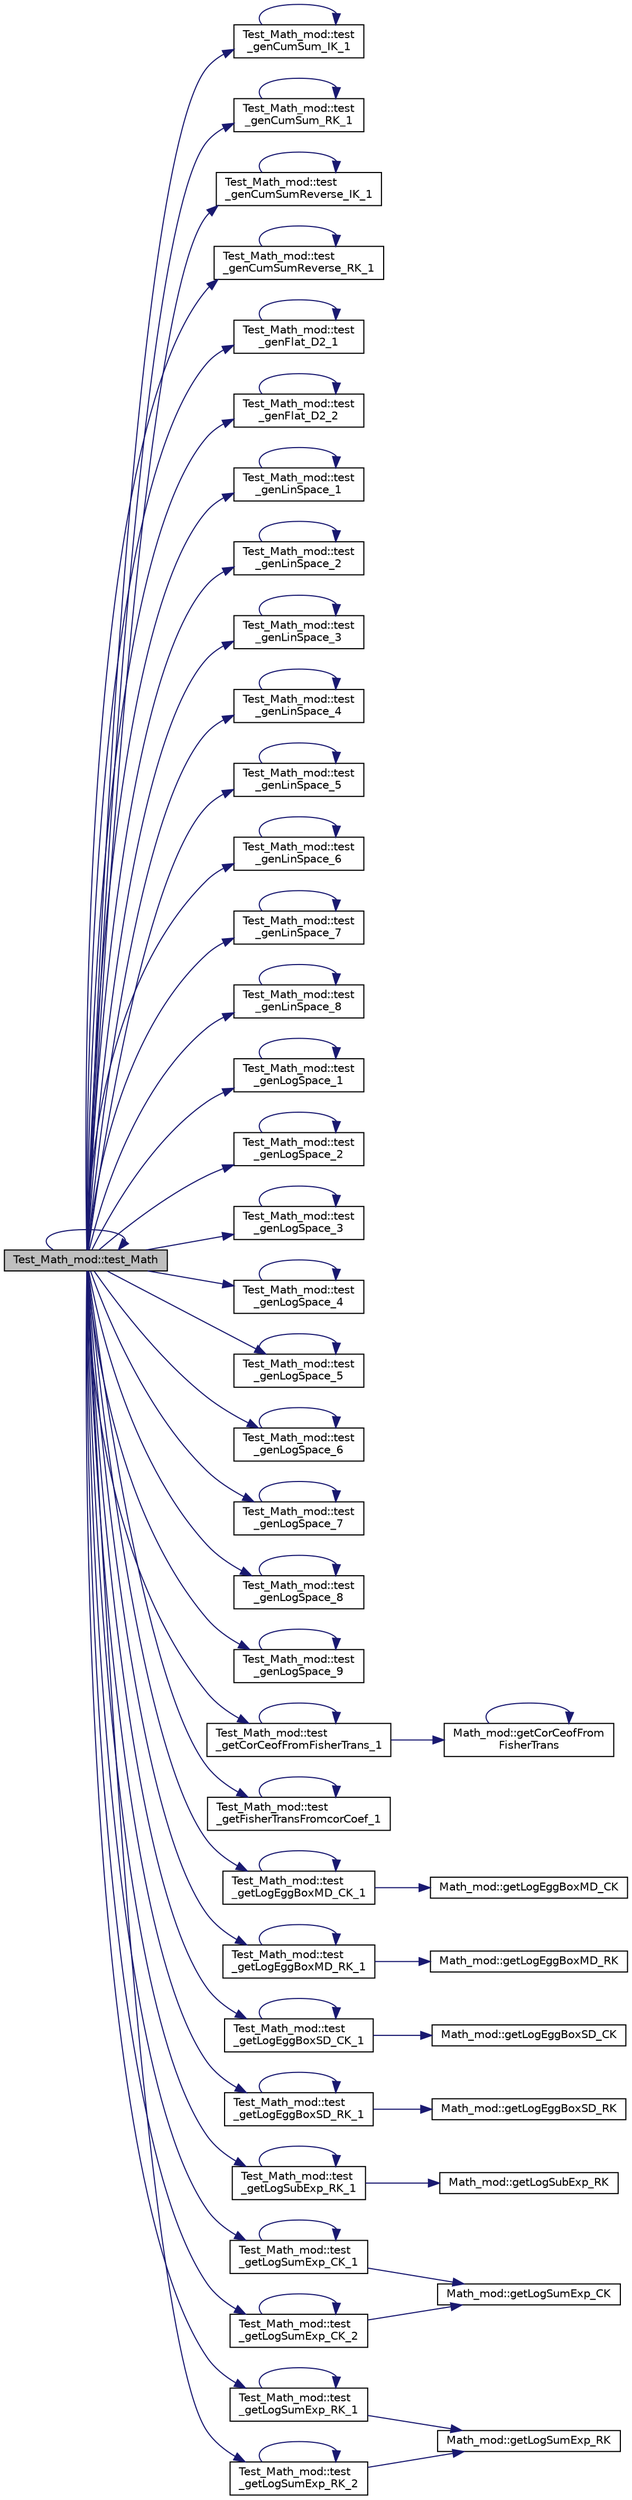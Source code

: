 digraph "Test_Math_mod::test_Math"
{
 // LATEX_PDF_SIZE
  edge [fontname="Helvetica",fontsize="10",labelfontname="Helvetica",labelfontsize="10"];
  node [fontname="Helvetica",fontsize="10",shape=record];
  rankdir="LR";
  Node1 [label="Test_Math_mod::test_Math",height=0.2,width=0.4,color="black", fillcolor="grey75", style="filled", fontcolor="black",tooltip=" "];
  Node1 -> Node2 [color="midnightblue",fontsize="10",style="solid",fontname="Helvetica"];
  Node2 [label="Test_Math_mod::test\l_genCumSum_IK_1",height=0.2,width=0.4,color="black", fillcolor="white", style="filled",URL="$namespaceTest__Math__mod.html#a753396d55172da8c2468ba4e24ce6f49",tooltip=" "];
  Node2 -> Node2 [color="midnightblue",fontsize="10",style="solid",fontname="Helvetica"];
  Node1 -> Node3 [color="midnightblue",fontsize="10",style="solid",fontname="Helvetica"];
  Node3 [label="Test_Math_mod::test\l_genCumSum_RK_1",height=0.2,width=0.4,color="black", fillcolor="white", style="filled",URL="$namespaceTest__Math__mod.html#a0517b03021fee289e3bfc26f1145d2f3",tooltip=" "];
  Node3 -> Node3 [color="midnightblue",fontsize="10",style="solid",fontname="Helvetica"];
  Node1 -> Node4 [color="midnightblue",fontsize="10",style="solid",fontname="Helvetica"];
  Node4 [label="Test_Math_mod::test\l_genCumSumReverse_IK_1",height=0.2,width=0.4,color="black", fillcolor="white", style="filled",URL="$namespaceTest__Math__mod.html#a844d275822df4f2924c15b498d9ca547",tooltip=" "];
  Node4 -> Node4 [color="midnightblue",fontsize="10",style="solid",fontname="Helvetica"];
  Node1 -> Node5 [color="midnightblue",fontsize="10",style="solid",fontname="Helvetica"];
  Node5 [label="Test_Math_mod::test\l_genCumSumReverse_RK_1",height=0.2,width=0.4,color="black", fillcolor="white", style="filled",URL="$namespaceTest__Math__mod.html#a67da05f33cfb39580b1b82978716aa89",tooltip=" "];
  Node5 -> Node5 [color="midnightblue",fontsize="10",style="solid",fontname="Helvetica"];
  Node1 -> Node6 [color="midnightblue",fontsize="10",style="solid",fontname="Helvetica"];
  Node6 [label="Test_Math_mod::test\l_genFlat_D2_1",height=0.2,width=0.4,color="black", fillcolor="white", style="filled",URL="$namespaceTest__Math__mod.html#a98088a3a688770c98c1c0190e0ef8322",tooltip="Test whether genFlat_D2() can successfully genFlat an input weighted 2D array."];
  Node6 -> Node6 [color="midnightblue",fontsize="10",style="solid",fontname="Helvetica"];
  Node1 -> Node7 [color="midnightblue",fontsize="10",style="solid",fontname="Helvetica"];
  Node7 [label="Test_Math_mod::test\l_genFlat_D2_2",height=0.2,width=0.4,color="black", fillcolor="white", style="filled",URL="$namespaceTest__Math__mod.html#a9d15cb8ed1be3ea632e78bf53e752d34",tooltip="Test whether genFlat_D2() can successfully genFlat an input weighted 2D array."];
  Node7 -> Node7 [color="midnightblue",fontsize="10",style="solid",fontname="Helvetica"];
  Node1 -> Node8 [color="midnightblue",fontsize="10",style="solid",fontname="Helvetica"];
  Node8 [label="Test_Math_mod::test\l_genLinSpace_1",height=0.2,width=0.4,color="black", fillcolor="white", style="filled",URL="$namespaceTest__Math__mod.html#a34fcba20b546a6a0ad86ec5580d01c6a",tooltip="Test whether genLinSpace() can successfully generate a closed sequence on the input interval."];
  Node8 -> Node8 [color="midnightblue",fontsize="10",style="solid",fontname="Helvetica"];
  Node1 -> Node9 [color="midnightblue",fontsize="10",style="solid",fontname="Helvetica"];
  Node9 [label="Test_Math_mod::test\l_genLinSpace_2",height=0.2,width=0.4,color="black", fillcolor="white", style="filled",URL="$namespaceTest__Math__mod.html#ae35781e426f87ab6c1b1c272413fd47a",tooltip="Test whether genLinSpace() can successfully generate an open-ended sequence on the input interval."];
  Node9 -> Node9 [color="midnightblue",fontsize="10",style="solid",fontname="Helvetica"];
  Node1 -> Node10 [color="midnightblue",fontsize="10",style="solid",fontname="Helvetica"];
  Node10 [label="Test_Math_mod::test\l_genLinSpace_3",height=0.2,width=0.4,color="black", fillcolor="white", style="filled",URL="$namespaceTest__Math__mod.html#a92d59eda0ae9d8f5d1b4f4119b1d6441",tooltip="Test whether genLinSpace() can successfully generate an open-started sequence on the input interval."];
  Node10 -> Node10 [color="midnightblue",fontsize="10",style="solid",fontname="Helvetica"];
  Node1 -> Node11 [color="midnightblue",fontsize="10",style="solid",fontname="Helvetica"];
  Node11 [label="Test_Math_mod::test\l_genLinSpace_4",height=0.2,width=0.4,color="black", fillcolor="white", style="filled",URL="$namespaceTest__Math__mod.html#a79ca1599ab7c1e6e41af1bc6c1bec554",tooltip="Test whether genLinSpace() can successfully generate an open-started and open-ended sequence on the i..."];
  Node11 -> Node11 [color="midnightblue",fontsize="10",style="solid",fontname="Helvetica"];
  Node1 -> Node12 [color="midnightblue",fontsize="10",style="solid",fontname="Helvetica"];
  Node12 [label="Test_Math_mod::test\l_genLinSpace_5",height=0.2,width=0.4,color="black", fillcolor="white", style="filled",URL="$namespaceTest__Math__mod.html#a7b0fe986acf65eec7ef744a762fda01b",tooltip="Test whether genLinSpace() can successfully generate a closed sequence on the input interval."];
  Node12 -> Node12 [color="midnightblue",fontsize="10",style="solid",fontname="Helvetica"];
  Node1 -> Node13 [color="midnightblue",fontsize="10",style="solid",fontname="Helvetica"];
  Node13 [label="Test_Math_mod::test\l_genLinSpace_6",height=0.2,width=0.4,color="black", fillcolor="white", style="filled",URL="$namespaceTest__Math__mod.html#ae7b8cc0cad7c61186fce652ba3526487",tooltip="Test whether genLinSpace() can successfully generate an open-ended sequence on the input interval."];
  Node13 -> Node13 [color="midnightblue",fontsize="10",style="solid",fontname="Helvetica"];
  Node1 -> Node14 [color="midnightblue",fontsize="10",style="solid",fontname="Helvetica"];
  Node14 [label="Test_Math_mod::test\l_genLinSpace_7",height=0.2,width=0.4,color="black", fillcolor="white", style="filled",URL="$namespaceTest__Math__mod.html#a3f29152e9336dd6e75df3e59a3e95b17",tooltip="Test whether genLinSpace() can successfully generate an open-started sequence on the input interval."];
  Node14 -> Node14 [color="midnightblue",fontsize="10",style="solid",fontname="Helvetica"];
  Node1 -> Node15 [color="midnightblue",fontsize="10",style="solid",fontname="Helvetica"];
  Node15 [label="Test_Math_mod::test\l_genLinSpace_8",height=0.2,width=0.4,color="black", fillcolor="white", style="filled",URL="$namespaceTest__Math__mod.html#a45073ebdc5b685a01b331e617da08263",tooltip="Test whether genLinSpace() can successfully generate an open-started and open-ended sequence on the i..."];
  Node15 -> Node15 [color="midnightblue",fontsize="10",style="solid",fontname="Helvetica"];
  Node1 -> Node16 [color="midnightblue",fontsize="10",style="solid",fontname="Helvetica"];
  Node16 [label="Test_Math_mod::test\l_genLogSpace_1",height=0.2,width=0.4,color="black", fillcolor="white", style="filled",URL="$namespaceTest__Math__mod.html#a25e700df0490938fb314d8e36fe56d64",tooltip="Test whether genLogSpace() can successfully generate a closed sequence on the input interval."];
  Node16 -> Node16 [color="midnightblue",fontsize="10",style="solid",fontname="Helvetica"];
  Node1 -> Node17 [color="midnightblue",fontsize="10",style="solid",fontname="Helvetica"];
  Node17 [label="Test_Math_mod::test\l_genLogSpace_2",height=0.2,width=0.4,color="black", fillcolor="white", style="filled",URL="$namespaceTest__Math__mod.html#ad930240018c7b9bc904a72a00a066b33",tooltip="Test whether genLogSpace() can successfully generate an open-ended sequence on the input interval."];
  Node17 -> Node17 [color="midnightblue",fontsize="10",style="solid",fontname="Helvetica"];
  Node1 -> Node18 [color="midnightblue",fontsize="10",style="solid",fontname="Helvetica"];
  Node18 [label="Test_Math_mod::test\l_genLogSpace_3",height=0.2,width=0.4,color="black", fillcolor="white", style="filled",URL="$namespaceTest__Math__mod.html#a3e3087379089284e35bd1c84d358802e",tooltip="Test whether genLogSpace() can successfully generate an open-started sequence on the input interval."];
  Node18 -> Node18 [color="midnightblue",fontsize="10",style="solid",fontname="Helvetica"];
  Node1 -> Node19 [color="midnightblue",fontsize="10",style="solid",fontname="Helvetica"];
  Node19 [label="Test_Math_mod::test\l_genLogSpace_4",height=0.2,width=0.4,color="black", fillcolor="white", style="filled",URL="$namespaceTest__Math__mod.html#a01a2a1a2236a02031bc83c5b5590fc50",tooltip="Test whether genLogSpace() can successfully generate an open-started and open-ended sequence on the i..."];
  Node19 -> Node19 [color="midnightblue",fontsize="10",style="solid",fontname="Helvetica"];
  Node1 -> Node20 [color="midnightblue",fontsize="10",style="solid",fontname="Helvetica"];
  Node20 [label="Test_Math_mod::test\l_genLogSpace_5",height=0.2,width=0.4,color="black", fillcolor="white", style="filled",URL="$namespaceTest__Math__mod.html#af55f8cb8102667123c1e3b4817db2225",tooltip="Test whether genLogSpace() can successfully generate a closed sequence on the input interval."];
  Node20 -> Node20 [color="midnightblue",fontsize="10",style="solid",fontname="Helvetica"];
  Node1 -> Node21 [color="midnightblue",fontsize="10",style="solid",fontname="Helvetica"];
  Node21 [label="Test_Math_mod::test\l_genLogSpace_6",height=0.2,width=0.4,color="black", fillcolor="white", style="filled",URL="$namespaceTest__Math__mod.html#a0b5ae1d17e1478a67fbe8822de957ad8",tooltip="Test whether genLogSpace() can successfully generate an open-ended sequence on the input interval."];
  Node21 -> Node21 [color="midnightblue",fontsize="10",style="solid",fontname="Helvetica"];
  Node1 -> Node22 [color="midnightblue",fontsize="10",style="solid",fontname="Helvetica"];
  Node22 [label="Test_Math_mod::test\l_genLogSpace_7",height=0.2,width=0.4,color="black", fillcolor="white", style="filled",URL="$namespaceTest__Math__mod.html#ad6c621b4e706f091190bea088a3c2aa1",tooltip="Test whether genLogSpace() can successfully generate an open-started sequence on the input interval."];
  Node22 -> Node22 [color="midnightblue",fontsize="10",style="solid",fontname="Helvetica"];
  Node1 -> Node23 [color="midnightblue",fontsize="10",style="solid",fontname="Helvetica"];
  Node23 [label="Test_Math_mod::test\l_genLogSpace_8",height=0.2,width=0.4,color="black", fillcolor="white", style="filled",URL="$namespaceTest__Math__mod.html#a1e4a854214f26c856077436a791b185b",tooltip="Test whether genLogSpace() can successfully generate an open-started and open-ended sequence on the i..."];
  Node23 -> Node23 [color="midnightblue",fontsize="10",style="solid",fontname="Helvetica"];
  Node1 -> Node24 [color="midnightblue",fontsize="10",style="solid",fontname="Helvetica"];
  Node24 [label="Test_Math_mod::test\l_genLogSpace_9",height=0.2,width=0.4,color="black", fillcolor="white", style="filled",URL="$namespaceTest__Math__mod.html#af1349543f5de49fd6163249d0b48d5ce",tooltip="Test whether genLogSpace() can successfully generate an open-started and open-ended sequence on the i..."];
  Node24 -> Node24 [color="midnightblue",fontsize="10",style="solid",fontname="Helvetica"];
  Node1 -> Node25 [color="midnightblue",fontsize="10",style="solid",fontname="Helvetica"];
  Node25 [label="Test_Math_mod::test\l_getCorCeofFromFisherTrans_1",height=0.2,width=0.4,color="black", fillcolor="white", style="filled",URL="$namespaceTest__Math__mod.html#ab5267a4e207ac2690c892fdf2e884f70",tooltip=" "];
  Node25 -> Node26 [color="midnightblue",fontsize="10",style="solid",fontname="Helvetica"];
  Node26 [label="Math_mod::getCorCeofFrom\lFisherTrans",height=0.2,width=0.4,color="black", fillcolor="white", style="filled",URL="$namespaceMath__mod.html#a238197f24c7d68ab3e346c206b6889ae",tooltip="Return the correlation coefficient (-1 < corCoef < 1) corresponding to the input Fisher z-transformat..."];
  Node26 -> Node26 [color="midnightblue",fontsize="10",style="solid",fontname="Helvetica"];
  Node25 -> Node25 [color="midnightblue",fontsize="10",style="solid",fontname="Helvetica"];
  Node1 -> Node27 [color="midnightblue",fontsize="10",style="solid",fontname="Helvetica"];
  Node27 [label="Test_Math_mod::test\l_getFisherTransFromcorCoef_1",height=0.2,width=0.4,color="black", fillcolor="white", style="filled",URL="$namespaceTest__Math__mod.html#a360814f04230758a23b853c64e75b180",tooltip=" "];
  Node27 -> Node27 [color="midnightblue",fontsize="10",style="solid",fontname="Helvetica"];
  Node1 -> Node28 [color="midnightblue",fontsize="10",style="solid",fontname="Helvetica"];
  Node28 [label="Test_Math_mod::test\l_getLogEggBoxMD_CK_1",height=0.2,width=0.4,color="black", fillcolor="white", style="filled",URL="$namespaceTest__Math__mod.html#a957659690f1caff83ad58cc2ffcac36e",tooltip=" "];
  Node28 -> Node29 [color="midnightblue",fontsize="10",style="solid",fontname="Helvetica"];
  Node29 [label="Math_mod::getLogEggBoxMD_CK",height=0.2,width=0.4,color="black", fillcolor="white", style="filled",URL="$namespaceMath__mod.html#a0f74ab8c8c2ab2e848a5d048b8514966",tooltip="Return the logarithm of the egg-box probability density function in multiple dimensions,..."];
  Node28 -> Node28 [color="midnightblue",fontsize="10",style="solid",fontname="Helvetica"];
  Node1 -> Node30 [color="midnightblue",fontsize="10",style="solid",fontname="Helvetica"];
  Node30 [label="Test_Math_mod::test\l_getLogEggBoxMD_RK_1",height=0.2,width=0.4,color="black", fillcolor="white", style="filled",URL="$namespaceTest__Math__mod.html#a55e7278dc4233de0f9def8617819a4ed",tooltip=" "];
  Node30 -> Node31 [color="midnightblue",fontsize="10",style="solid",fontname="Helvetica"];
  Node31 [label="Math_mod::getLogEggBoxMD_RK",height=0.2,width=0.4,color="black", fillcolor="white", style="filled",URL="$namespaceMath__mod.html#aaef7178686d70463cca2f6a933a3a1f9",tooltip="Return the logarithm of the egg-box probability density function in multiple dimensions,..."];
  Node30 -> Node30 [color="midnightblue",fontsize="10",style="solid",fontname="Helvetica"];
  Node1 -> Node32 [color="midnightblue",fontsize="10",style="solid",fontname="Helvetica"];
  Node32 [label="Test_Math_mod::test\l_getLogEggBoxSD_CK_1",height=0.2,width=0.4,color="black", fillcolor="white", style="filled",URL="$namespaceTest__Math__mod.html#a92178a15cff5ff0c46f35c0ffa1864d7",tooltip=" "];
  Node32 -> Node33 [color="midnightblue",fontsize="10",style="solid",fontname="Helvetica"];
  Node33 [label="Math_mod::getLogEggBoxSD_CK",height=0.2,width=0.4,color="black", fillcolor="white", style="filled",URL="$namespaceMath__mod.html#aeaf16d563dfc7382b4a5f84d7e3d65f6",tooltip="Return the logarithm of the egg-box probability density function in one dimension,..."];
  Node32 -> Node32 [color="midnightblue",fontsize="10",style="solid",fontname="Helvetica"];
  Node1 -> Node34 [color="midnightblue",fontsize="10",style="solid",fontname="Helvetica"];
  Node34 [label="Test_Math_mod::test\l_getLogEggBoxSD_RK_1",height=0.2,width=0.4,color="black", fillcolor="white", style="filled",URL="$namespaceTest__Math__mod.html#ac332edded873ad11d0a69d1564ce82db",tooltip=" "];
  Node34 -> Node35 [color="midnightblue",fontsize="10",style="solid",fontname="Helvetica"];
  Node35 [label="Math_mod::getLogEggBoxSD_RK",height=0.2,width=0.4,color="black", fillcolor="white", style="filled",URL="$namespaceMath__mod.html#a0f98c019374ef4060c2867edfa7bffd1",tooltip="Return the logarithm of the egg-box probability density function in one dimension."];
  Node34 -> Node34 [color="midnightblue",fontsize="10",style="solid",fontname="Helvetica"];
  Node1 -> Node36 [color="midnightblue",fontsize="10",style="solid",fontname="Helvetica"];
  Node36 [label="Test_Math_mod::test\l_getLogSubExp_RK_1",height=0.2,width=0.4,color="black", fillcolor="white", style="filled",URL="$namespaceTest__Math__mod.html#a28f78b98d03df5107b69bc9dd4b86476",tooltip=" "];
  Node36 -> Node37 [color="midnightblue",fontsize="10",style="solid",fontname="Helvetica"];
  Node37 [label="Math_mod::getLogSubExp_RK",height=0.2,width=0.4,color="black", fillcolor="white", style="filled",URL="$namespaceMath__mod.html#a25fc3868e181a640ba3f8866352b6677",tooltip="Return log( exp(logValueLarger) - exp(logValueSmaller) ) robustly (without overflow or underflow)."];
  Node36 -> Node36 [color="midnightblue",fontsize="10",style="solid",fontname="Helvetica"];
  Node1 -> Node38 [color="midnightblue",fontsize="10",style="solid",fontname="Helvetica"];
  Node38 [label="Test_Math_mod::test\l_getLogSumExp_CK_1",height=0.2,width=0.4,color="black", fillcolor="white", style="filled",URL="$namespaceTest__Math__mod.html#aabb7afbc6f624979e4ce60351bfa516c",tooltip=" "];
  Node38 -> Node39 [color="midnightblue",fontsize="10",style="solid",fontname="Helvetica"];
  Node39 [label="Math_mod::getLogSumExp_CK",height=0.2,width=0.4,color="black", fillcolor="white", style="filled",URL="$namespaceMath__mod.html#aca2a61850d983f469ecb90acc253a58c",tooltip="Return the logarithm of the sum of the exponential of the input complex vector robustly (without over..."];
  Node38 -> Node38 [color="midnightblue",fontsize="10",style="solid",fontname="Helvetica"];
  Node1 -> Node40 [color="midnightblue",fontsize="10",style="solid",fontname="Helvetica"];
  Node40 [label="Test_Math_mod::test\l_getLogSumExp_CK_2",height=0.2,width=0.4,color="black", fillcolor="white", style="filled",URL="$namespaceTest__Math__mod.html#a5556f547af195057d439c1c6c983b175",tooltip=" "];
  Node40 -> Node39 [color="midnightblue",fontsize="10",style="solid",fontname="Helvetica"];
  Node40 -> Node40 [color="midnightblue",fontsize="10",style="solid",fontname="Helvetica"];
  Node1 -> Node41 [color="midnightblue",fontsize="10",style="solid",fontname="Helvetica"];
  Node41 [label="Test_Math_mod::test\l_getLogSumExp_RK_1",height=0.2,width=0.4,color="black", fillcolor="white", style="filled",URL="$namespaceTest__Math__mod.html#a7c8fddd1b759ca49bd9b320519465683",tooltip=" "];
  Node41 -> Node42 [color="midnightblue",fontsize="10",style="solid",fontname="Helvetica"];
  Node42 [label="Math_mod::getLogSumExp_RK",height=0.2,width=0.4,color="black", fillcolor="white", style="filled",URL="$namespaceMath__mod.html#a19c8ee19b0f93d3586bf2de1c464f249",tooltip="Return the logarithm of the sum of the exponential of the input real vector robustly (without overflo..."];
  Node41 -> Node41 [color="midnightblue",fontsize="10",style="solid",fontname="Helvetica"];
  Node1 -> Node43 [color="midnightblue",fontsize="10",style="solid",fontname="Helvetica"];
  Node43 [label="Test_Math_mod::test\l_getLogSumExp_RK_2",height=0.2,width=0.4,color="black", fillcolor="white", style="filled",URL="$namespaceTest__Math__mod.html#a17a6a831950fc969caa292f84a02251b",tooltip=" "];
  Node43 -> Node42 [color="midnightblue",fontsize="10",style="solid",fontname="Helvetica"];
  Node43 -> Node43 [color="midnightblue",fontsize="10",style="solid",fontname="Helvetica"];
  Node1 -> Node1 [color="midnightblue",fontsize="10",style="solid",fontname="Helvetica"];
}
